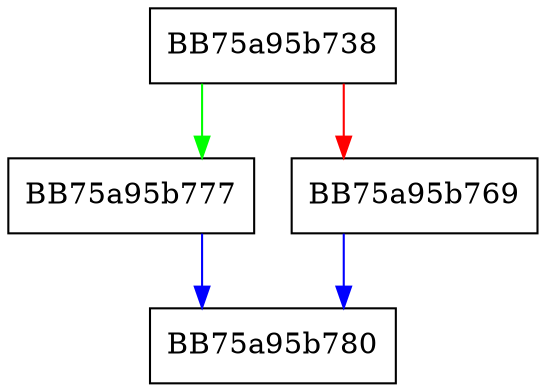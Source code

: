 digraph find_process_state {
  node [shape="box"];
  graph [splines=ortho];
  BB75a95b738 -> BB75a95b777 [color="green"];
  BB75a95b738 -> BB75a95b769 [color="red"];
  BB75a95b769 -> BB75a95b780 [color="blue"];
  BB75a95b777 -> BB75a95b780 [color="blue"];
}